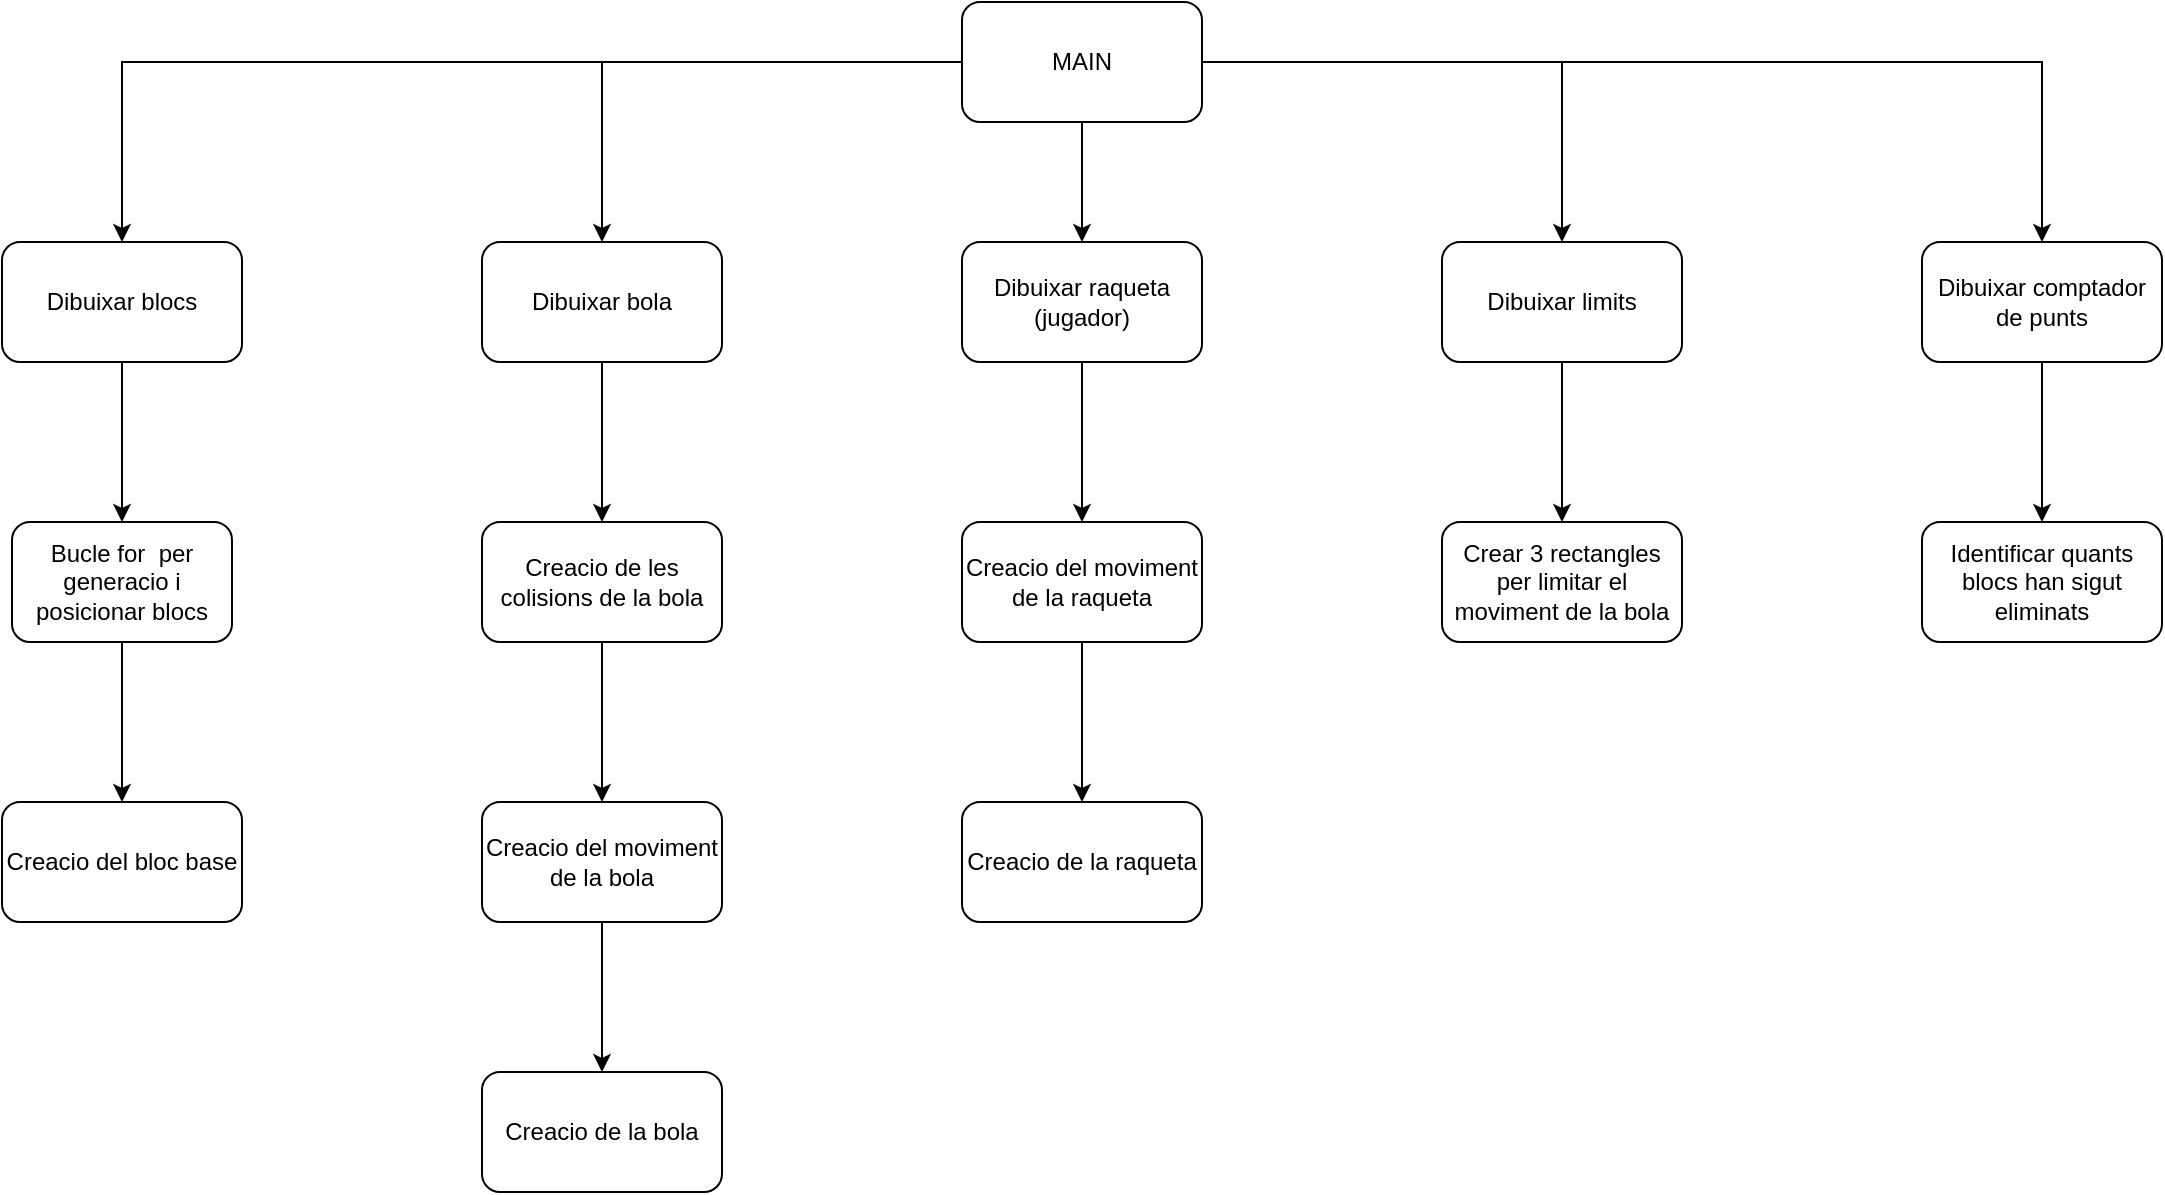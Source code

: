 <mxfile version="26.0.4">
  <diagram name="Pàgina-1" id="O6z5Wc_Y3Jazn9jK6HCa">
    <mxGraphModel dx="2901" dy="1132" grid="1" gridSize="10" guides="1" tooltips="1" connect="1" arrows="1" fold="1" page="1" pageScale="1" pageWidth="827" pageHeight="1169" math="0" shadow="0">
      <root>
        <mxCell id="0" />
        <mxCell id="1" parent="0" />
        <mxCell id="90YzNRta6tdySRcqoAt3-16" style="edgeStyle=orthogonalEdgeStyle;rounded=0;orthogonalLoop=1;jettySize=auto;html=1;" parent="1" source="90YzNRta6tdySRcqoAt3-1" target="90YzNRta6tdySRcqoAt3-2" edge="1">
          <mxGeometry relative="1" as="geometry" />
        </mxCell>
        <mxCell id="90YzNRta6tdySRcqoAt3-17" style="edgeStyle=orthogonalEdgeStyle;rounded=0;orthogonalLoop=1;jettySize=auto;html=1;" parent="1" source="90YzNRta6tdySRcqoAt3-1" target="90YzNRta6tdySRcqoAt3-3" edge="1">
          <mxGeometry relative="1" as="geometry" />
        </mxCell>
        <mxCell id="90YzNRta6tdySRcqoAt3-18" style="edgeStyle=orthogonalEdgeStyle;rounded=0;orthogonalLoop=1;jettySize=auto;html=1;" parent="1" source="90YzNRta6tdySRcqoAt3-1" target="90YzNRta6tdySRcqoAt3-4" edge="1">
          <mxGeometry relative="1" as="geometry" />
        </mxCell>
        <mxCell id="90YzNRta6tdySRcqoAt3-19" style="edgeStyle=orthogonalEdgeStyle;rounded=0;orthogonalLoop=1;jettySize=auto;html=1;" parent="1" source="90YzNRta6tdySRcqoAt3-1" target="90YzNRta6tdySRcqoAt3-5" edge="1">
          <mxGeometry relative="1" as="geometry" />
        </mxCell>
        <mxCell id="90YzNRta6tdySRcqoAt3-20" style="edgeStyle=orthogonalEdgeStyle;rounded=0;orthogonalLoop=1;jettySize=auto;html=1;" parent="1" source="90YzNRta6tdySRcqoAt3-1" target="90YzNRta6tdySRcqoAt3-6" edge="1">
          <mxGeometry relative="1" as="geometry" />
        </mxCell>
        <mxCell id="90YzNRta6tdySRcqoAt3-1" value="MAIN" style="rounded=1;whiteSpace=wrap;html=1;" parent="1" vertex="1">
          <mxGeometry x="360" y="20" width="120" height="60" as="geometry" />
        </mxCell>
        <mxCell id="90YzNRta6tdySRcqoAt3-21" style="edgeStyle=orthogonalEdgeStyle;rounded=0;orthogonalLoop=1;jettySize=auto;html=1;" parent="1" source="90YzNRta6tdySRcqoAt3-2" target="90YzNRta6tdySRcqoAt3-7" edge="1">
          <mxGeometry relative="1" as="geometry" />
        </mxCell>
        <mxCell id="90YzNRta6tdySRcqoAt3-2" value="Dibuixar blocs" style="rounded=1;whiteSpace=wrap;html=1;" parent="1" vertex="1">
          <mxGeometry x="-120" y="140" width="120" height="60" as="geometry" />
        </mxCell>
        <mxCell id="90YzNRta6tdySRcqoAt3-23" style="edgeStyle=orthogonalEdgeStyle;rounded=0;orthogonalLoop=1;jettySize=auto;html=1;" parent="1" source="90YzNRta6tdySRcqoAt3-3" target="90YzNRta6tdySRcqoAt3-9" edge="1">
          <mxGeometry relative="1" as="geometry" />
        </mxCell>
        <mxCell id="90YzNRta6tdySRcqoAt3-3" value="Dibuixar bola" style="rounded=1;whiteSpace=wrap;html=1;" parent="1" vertex="1">
          <mxGeometry x="120" y="140" width="120" height="60" as="geometry" />
        </mxCell>
        <mxCell id="90YzNRta6tdySRcqoAt3-26" style="edgeStyle=orthogonalEdgeStyle;rounded=0;orthogonalLoop=1;jettySize=auto;html=1;" parent="1" source="90YzNRta6tdySRcqoAt3-4" target="90YzNRta6tdySRcqoAt3-12" edge="1">
          <mxGeometry relative="1" as="geometry" />
        </mxCell>
        <mxCell id="90YzNRta6tdySRcqoAt3-4" value="Dibuixar raqueta (jugador)" style="rounded=1;whiteSpace=wrap;html=1;" parent="1" vertex="1">
          <mxGeometry x="360" y="140" width="120" height="60" as="geometry" />
        </mxCell>
        <mxCell id="90YzNRta6tdySRcqoAt3-28" style="edgeStyle=orthogonalEdgeStyle;rounded=0;orthogonalLoop=1;jettySize=auto;html=1;" parent="1" source="90YzNRta6tdySRcqoAt3-5" target="90YzNRta6tdySRcqoAt3-14" edge="1">
          <mxGeometry relative="1" as="geometry" />
        </mxCell>
        <mxCell id="90YzNRta6tdySRcqoAt3-5" value="Dibuixar limits" style="rounded=1;whiteSpace=wrap;html=1;" parent="1" vertex="1">
          <mxGeometry x="600" y="140" width="120" height="60" as="geometry" />
        </mxCell>
        <mxCell id="90YzNRta6tdySRcqoAt3-29" style="edgeStyle=orthogonalEdgeStyle;rounded=0;orthogonalLoop=1;jettySize=auto;html=1;" parent="1" source="90YzNRta6tdySRcqoAt3-6" target="90YzNRta6tdySRcqoAt3-15" edge="1">
          <mxGeometry relative="1" as="geometry" />
        </mxCell>
        <mxCell id="90YzNRta6tdySRcqoAt3-6" value="Dibuixar comptador de punts" style="rounded=1;whiteSpace=wrap;html=1;" parent="1" vertex="1">
          <mxGeometry x="840" y="140" width="120" height="60" as="geometry" />
        </mxCell>
        <mxCell id="90YzNRta6tdySRcqoAt3-22" style="edgeStyle=orthogonalEdgeStyle;rounded=0;orthogonalLoop=1;jettySize=auto;html=1;" parent="1" source="90YzNRta6tdySRcqoAt3-7" target="90YzNRta6tdySRcqoAt3-8" edge="1">
          <mxGeometry relative="1" as="geometry" />
        </mxCell>
        <mxCell id="90YzNRta6tdySRcqoAt3-7" value="Bucle for&amp;nbsp; per generacio i posicionar blocs" style="rounded=1;whiteSpace=wrap;html=1;" parent="1" vertex="1">
          <mxGeometry x="-115" y="280" width="110" height="60" as="geometry" />
        </mxCell>
        <mxCell id="90YzNRta6tdySRcqoAt3-8" value="Creacio del bloc base" style="rounded=1;whiteSpace=wrap;html=1;" parent="1" vertex="1">
          <mxGeometry x="-120" y="420" width="120" height="60" as="geometry" />
        </mxCell>
        <mxCell id="90YzNRta6tdySRcqoAt3-24" style="edgeStyle=orthogonalEdgeStyle;rounded=0;orthogonalLoop=1;jettySize=auto;html=1;" parent="1" source="90YzNRta6tdySRcqoAt3-9" target="90YzNRta6tdySRcqoAt3-10" edge="1">
          <mxGeometry relative="1" as="geometry" />
        </mxCell>
        <mxCell id="90YzNRta6tdySRcqoAt3-9" value="Creacio de les colisions de la bola" style="rounded=1;whiteSpace=wrap;html=1;" parent="1" vertex="1">
          <mxGeometry x="120" y="280" width="120" height="60" as="geometry" />
        </mxCell>
        <mxCell id="90YzNRta6tdySRcqoAt3-25" style="edgeStyle=orthogonalEdgeStyle;rounded=0;orthogonalLoop=1;jettySize=auto;html=1;" parent="1" source="90YzNRta6tdySRcqoAt3-10" target="90YzNRta6tdySRcqoAt3-11" edge="1">
          <mxGeometry relative="1" as="geometry" />
        </mxCell>
        <mxCell id="90YzNRta6tdySRcqoAt3-10" value="Creacio del moviment de la bola" style="rounded=1;whiteSpace=wrap;html=1;" parent="1" vertex="1">
          <mxGeometry x="120" y="420" width="120" height="60" as="geometry" />
        </mxCell>
        <mxCell id="90YzNRta6tdySRcqoAt3-11" value="Creacio de la bola" style="rounded=1;whiteSpace=wrap;html=1;" parent="1" vertex="1">
          <mxGeometry x="120" y="555" width="120" height="60" as="geometry" />
        </mxCell>
        <mxCell id="90YzNRta6tdySRcqoAt3-27" style="edgeStyle=orthogonalEdgeStyle;rounded=0;orthogonalLoop=1;jettySize=auto;html=1;" parent="1" source="90YzNRta6tdySRcqoAt3-12" target="90YzNRta6tdySRcqoAt3-13" edge="1">
          <mxGeometry relative="1" as="geometry" />
        </mxCell>
        <mxCell id="90YzNRta6tdySRcqoAt3-12" value="Creacio del moviment de la raqueta" style="rounded=1;whiteSpace=wrap;html=1;" parent="1" vertex="1">
          <mxGeometry x="360" y="280" width="120" height="60" as="geometry" />
        </mxCell>
        <mxCell id="90YzNRta6tdySRcqoAt3-13" value="Creacio de la raqueta" style="rounded=1;whiteSpace=wrap;html=1;" parent="1" vertex="1">
          <mxGeometry x="360" y="420" width="120" height="60" as="geometry" />
        </mxCell>
        <mxCell id="90YzNRta6tdySRcqoAt3-14" value="Crear 3 rectangles per limitar el moviment de la bola" style="rounded=1;whiteSpace=wrap;html=1;" parent="1" vertex="1">
          <mxGeometry x="600" y="280" width="120" height="60" as="geometry" />
        </mxCell>
        <mxCell id="90YzNRta6tdySRcqoAt3-15" value="Identificar quants blocs han sigut eliminats" style="rounded=1;whiteSpace=wrap;html=1;" parent="1" vertex="1">
          <mxGeometry x="840" y="280" width="120" height="60" as="geometry" />
        </mxCell>
      </root>
    </mxGraphModel>
  </diagram>
</mxfile>
